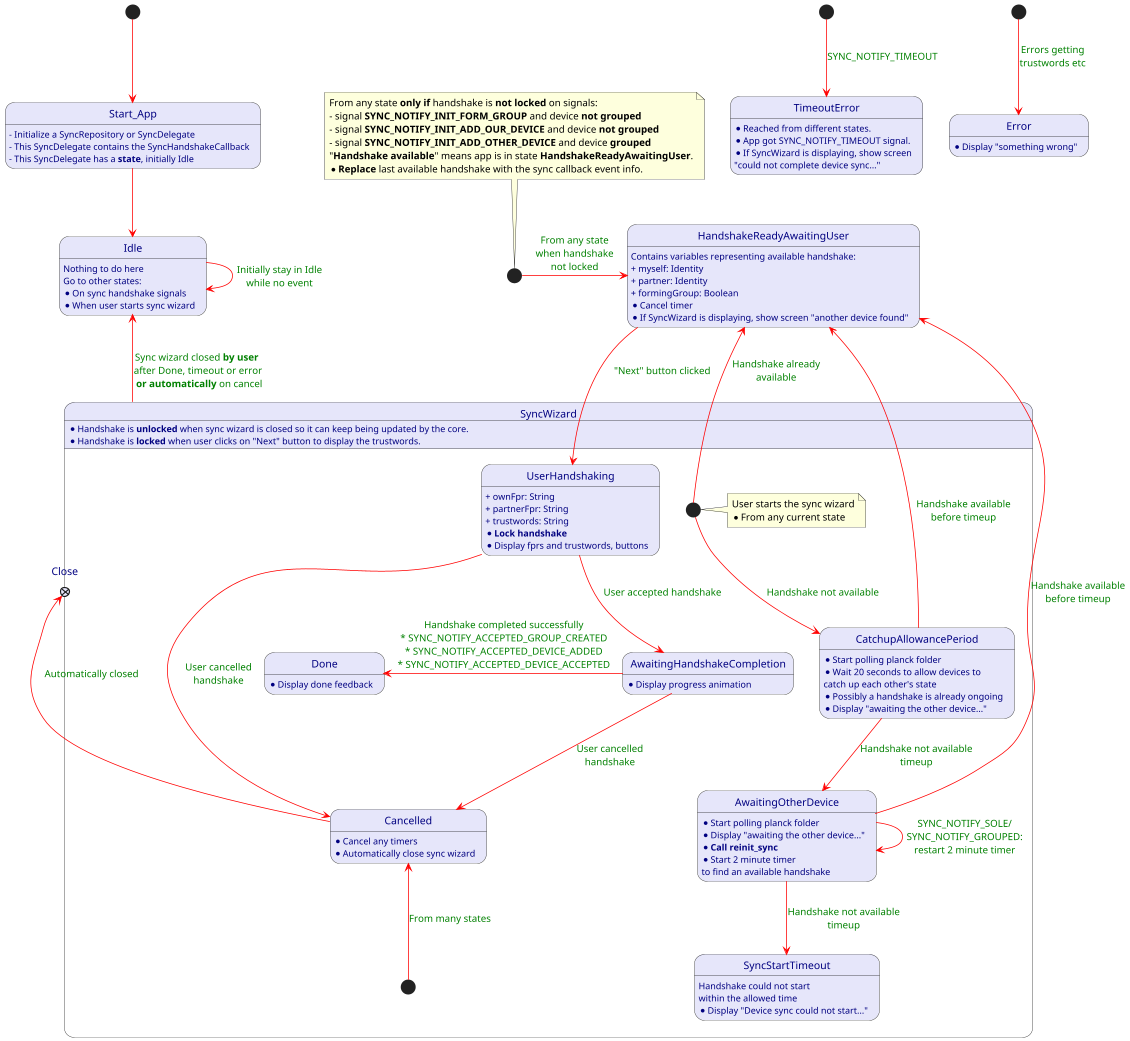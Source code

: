 @startuml
'https://plantuml.com/state-diagram
'skinparam ranksep 20
skinparam dpi 125
'skinparam packageTitleAlignment left
'skinparam linetype ortho
'skinparam linetype polyline
'left to right direction
skinparam arrowColor red
skinparam arrowFontColor green
'skinparam handwritten true
skinparam State {
    AttributeFontcolor navy
    BackgroundColor lavender
}


scale 800 width
scale 800 height

[*] --> Start_App
Start_App : - Initialize a SyncRepository or SyncDelegate
Start_App : - This SyncDelegate contains the SyncHandshakeCallback
Start_App : - This SyncDelegate has a **state**, initially Idle

Start_App -down-> Idle
Idle: Nothing to do here
Idle: Go to other states:
Idle: * On sync handshake signals
Idle: * When user starts sync wizard
Idle -> Idle : Initially stay in Idle\nwhile no event
'Idle ---> Sync_Wizard
state SyncWizard {
SyncWizard: * Handshake is **unlocked** when sync wizard is closed so it can keep being updated by the core.
SyncWizard: * Handshake is **locked** when user clicks on "Next" button to display the trustwords.
    state Wizard_Start <<start>>
    note right of Wizard_Start
      User starts the sync wizard
      * From any current state
    end note

    Wizard_Start --> CatchupAllowancePeriod : Handshake not available

    CatchupAllowancePeriod: * Start polling planck folder
    CatchupAllowancePeriod: * Wait 20 seconds to allow devices to \ncatch up each other's state
    CatchupAllowancePeriod: * Possibly a handshake is already ongoing
    CatchupAllowancePeriod: * Display "awaiting the other device..."

    CatchupAllowancePeriod --> AwaitingOtherDevice : Handshake not available\ntimeup
    AwaitingOtherDevice: * Start polling planck folder
    AwaitingOtherDevice: * Display "awaiting the other device..."
    AwaitingOtherDevice: * **Call reinit_sync**
    AwaitingOtherDevice: * Start 2 minute timer
    AwaitingOtherDevice: to find an available handshake
    AwaitingOtherDevice --> AwaitingOtherDevice : SYNC_NOTIFY_SOLE/\nSYNC_NOTIFY_GROUPED:\nrestart 2 minute timer
    AwaitingOtherDevice --> SyncStartTimeout : Handshake not available\ntimeup
    SyncStartTimeout: Handshake could not start\nwithin the allowed time
    SyncStartTimeout: * Display "Device sync could not start..."

    state UserHandshaking
    UserHandshaking: + ownFpr: String
    UserHandshaking: + partnerFpr: String
    UserHandshaking: + trustwords: String
    UserHandshaking: * **Lock handshake**
    UserHandshaking: * Display fprs and trustwords, buttons

    state AwaitingHandshakeCompletion
    AwaitingHandshakeCompletion: * Display progress animation
    UserHandshaking --> AwaitingHandshakeCompletion : User accepted handshake
    AwaitingHandshakeCompletion -left> Done : Handshake completed successfully\n* SYNC_NOTIFY_ACCEPTED_GROUP_CREATED\n* SYNC_NOTIFY_ACCEPTED_DEVICE_ADDED\n* SYNC_NOTIFY_ACCEPTED_DEVICE_ACCEPTED
    Done: * Display done feedback

    UserHandshaking --> Cancelled : User cancelled\nhandshake
    Cancelled: * Cancel any timers
    Cancelled: * Automatically close sync wizard
    state CancelledRoot <<start>>
    CancelledRoot -up-> Cancelled : From many states
    AwaitingHandshakeCompletion --> Cancelled : User cancelled\nhandshake
    state Close <<exitPoint>>
    Cancelled -[norank]left-> Close : Automatically closed
}

SyncWizard -up-> Idle : Sync wizard closed **by user** \nafter Done, timeout or error\n **or automatically** on cancel

Wizard_Start --> HandshakeReadyAwaitingUser : Handshake already\navailable
CatchupAllowancePeriod -up------> HandshakeReadyAwaitingUser : Handshake available\nbefore timeup
AwaitingOtherDevice --> HandshakeReadyAwaitingUser : Handshake available\nbefore timeup
HandshakeReadyAwaitingUser --> UserHandshaking : "Next" button clicked



state HandshakeReadyAwaitingUser
HandshakeReadyAwaitingUser: Contains variables representing available handshake:
HandshakeReadyAwaitingUser: + myself: Identity
HandshakeReadyAwaitingUser: + partner: Identity
HandshakeReadyAwaitingUser: + formingGroup: Boolean
HandshakeReadyAwaitingUser: * Cancel timer
HandshakeReadyAwaitingUser: * If SyncWizard is displaying, show screen "another device found"

state TimeoutRoot <<start>>
TimeoutRoot --> TimeoutError : SYNC_NOTIFY_TIMEOUT
TimeoutError: * Reached from different states.
TimeoutError: * App got SYNC_NOTIFY_TIMEOUT signal.
TimeoutError: * If SyncWizard is displaying, show screen\n"could not complete device sync..."

state ErrorRoot <<start>>
ErrorRoot --> Error : Errors getting\ntrustwords etc
Error: * Display "something wrong"



state anyState <<start>>
anyState -> HandshakeReadyAwaitingUser: From any state\nwhen handshake\nnot locked
note top of anyState
From any state **only if** handshake is **not locked** on signals:
- signal **SYNC_NOTIFY_INIT_FORM_GROUP** and device **not grouped**
- signal **SYNC_NOTIFY_INIT_ADD_OUR_DEVICE** and device **not grouped**
- signal **SYNC_NOTIFY_INIT_ADD_OTHER_DEVICE** and device **grouped**
"**Handshake available**" means app is in state **HandshakeReadyAwaitingUser**.
* **Replace** last available handshake with the sync callback event info.
end note


@enduml